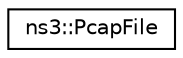 digraph "Graphical Class Hierarchy"
{
 // LATEX_PDF_SIZE
  edge [fontname="Helvetica",fontsize="10",labelfontname="Helvetica",labelfontsize="10"];
  node [fontname="Helvetica",fontsize="10",shape=record];
  rankdir="LR";
  Node0 [label="ns3::PcapFile",height=0.2,width=0.4,color="black", fillcolor="white", style="filled",URL="$classns3_1_1_pcap_file.html",tooltip="A class representing a pcap file."];
}
